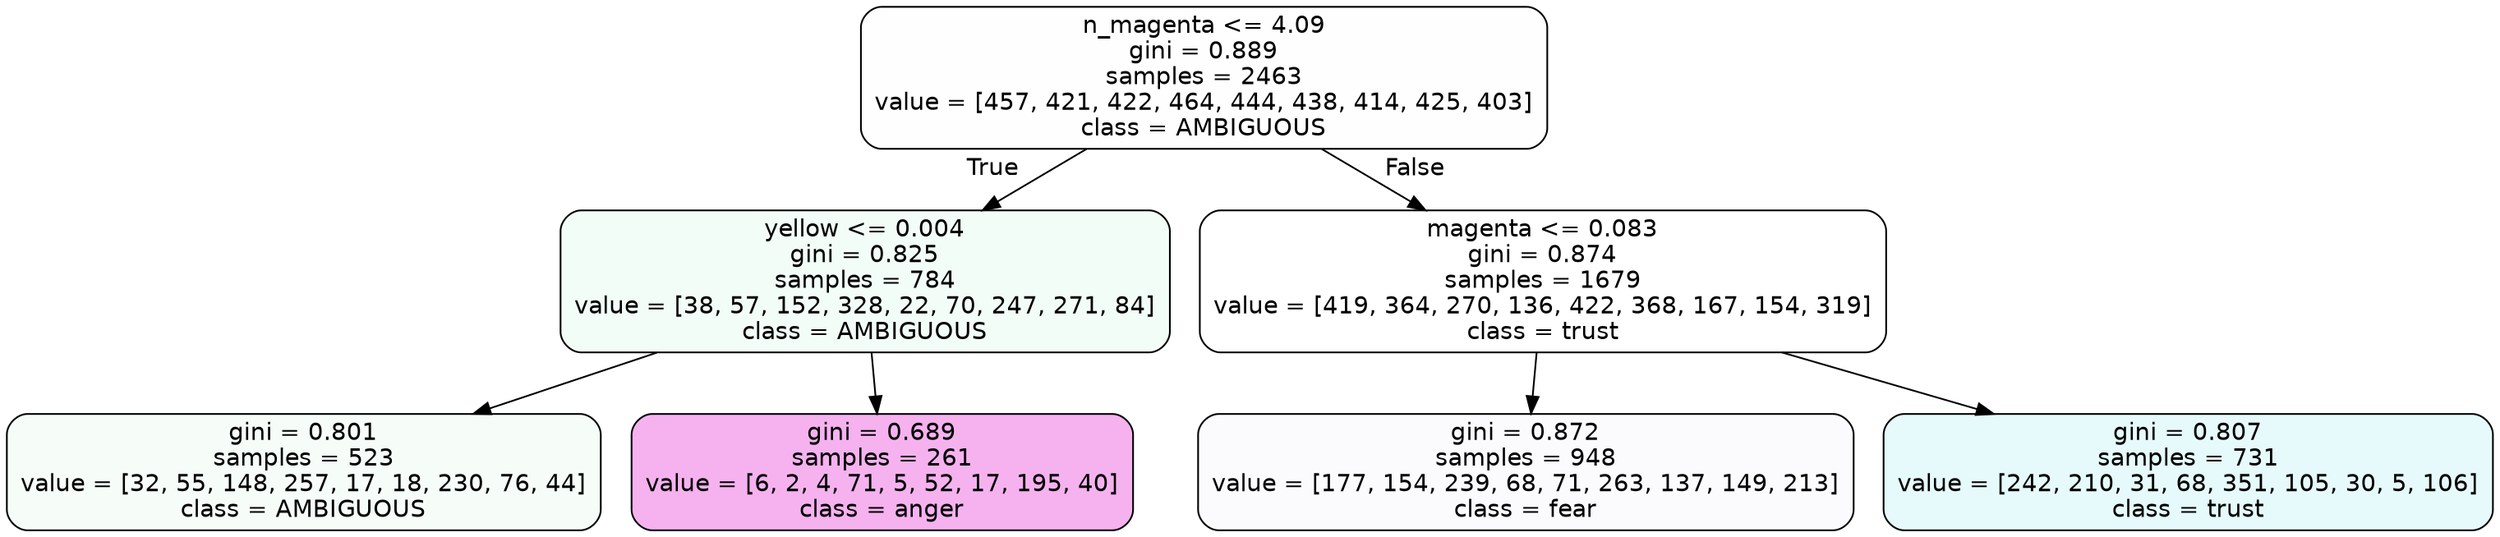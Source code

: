 digraph Tree {
node [shape=box, style="filled, rounded", color="black", fontname=helvetica] ;
edge [fontname=helvetica] ;
0 [label="n_magenta <= 4.09\ngini = 0.889\nsamples = 2463\nvalue = [457, 421, 422, 464, 444, 438, 414, 425, 403]\nclass = AMBIGUOUS", fillcolor="#39e58101"] ;
1 [label="yellow <= 0.004\ngini = 0.825\nsamples = 784\nvalue = [38, 57, 152, 328, 22, 70, 247, 271, 84]\nclass = AMBIGUOUS", fillcolor="#39e5810f"] ;
0 -> 1 [labeldistance=2.5, labelangle=45, headlabel="True"] ;
2 [label="gini = 0.801\nsamples = 523\nvalue = [32, 55, 148, 257, 17, 18, 230, 76, 44]\nclass = AMBIGUOUS", fillcolor="#39e5810b"] ;
1 -> 2 ;
3 [label="gini = 0.689\nsamples = 261\nvalue = [6, 2, 4, 71, 5, 52, 17, 195, 40]\nclass = anger", fillcolor="#e539d763"] ;
1 -> 3 ;
4 [label="magenta <= 0.083\ngini = 0.874\nsamples = 1679\nvalue = [419, 364, 270, 136, 422, 368, 167, 154, 319]\nclass = trust", fillcolor="#39d7e500"] ;
0 -> 4 [labeldistance=2.5, labelangle=-45, headlabel="False"] ;
5 [label="gini = 0.872\nsamples = 948\nvalue = [177, 154, 239, 68, 71, 263, 137, 149, 213]\nclass = fear", fillcolor="#3964e505"] ;
4 -> 5 ;
6 [label="gini = 0.807\nsamples = 731\nvalue = [242, 210, 31, 68, 351, 105, 30, 5, 106]\nclass = trust", fillcolor="#39d7e51f"] ;
4 -> 6 ;
}